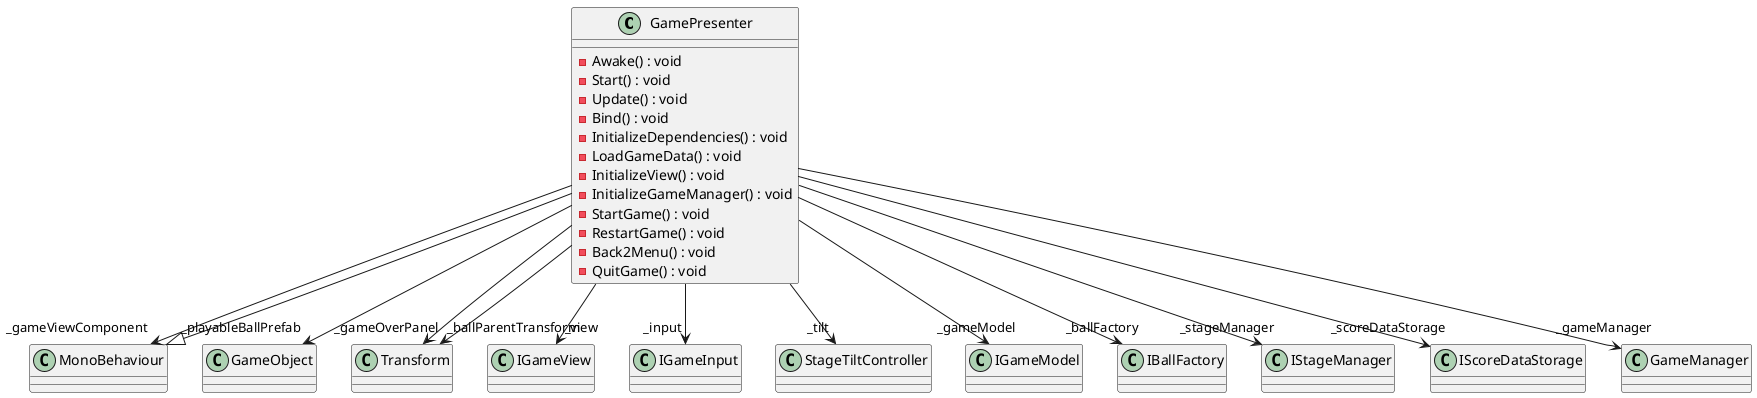@startuml
class GamePresenter {
    - Awake() : void
    - Start() : void
    - Update() : void
    - Bind() : void
    - InitializeDependencies() : void
    - LoadGameData() : void
    - InitializeView() : void
    - InitializeGameManager() : void
    - StartGame() : void
    - RestartGame() : void
    - Back2Menu() : void
    - QuitGame() : void
}
MonoBehaviour <|-- GamePresenter
GamePresenter --> "_gameViewComponent" MonoBehaviour
GamePresenter --> "_playableBallPrefab" GameObject
GamePresenter --> "_ballParentTransform" Transform
GamePresenter --> "_gameOverPanel" Transform
GamePresenter --> "_view" IGameView
GamePresenter --> "_input" IGameInput
GamePresenter --> "_tilt" StageTiltController
GamePresenter --> "_gameModel" IGameModel
GamePresenter --> "_ballFactory" IBallFactory
GamePresenter --> "_stageManager" IStageManager
GamePresenter --> "_scoreDataStorage" IScoreDataStorage
GamePresenter --> "_gameManager" GameManager
@enduml
